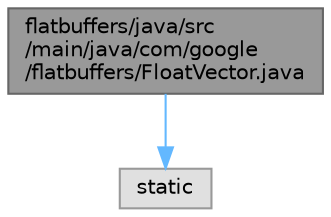 digraph "flatbuffers/java/src/main/java/com/google/flatbuffers/FloatVector.java"
{
 // LATEX_PDF_SIZE
  bgcolor="transparent";
  edge [fontname=Helvetica,fontsize=10,labelfontname=Helvetica,labelfontsize=10];
  node [fontname=Helvetica,fontsize=10,shape=box,height=0.2,width=0.4];
  Node1 [id="Node000001",label="flatbuffers/java/src\l/main/java/com/google\l/flatbuffers/FloatVector.java",height=0.2,width=0.4,color="gray40", fillcolor="grey60", style="filled", fontcolor="black",tooltip=" "];
  Node1 -> Node2 [id="edge1_Node000001_Node000002",color="steelblue1",style="solid",tooltip=" "];
  Node2 [id="Node000002",label="static",height=0.2,width=0.4,color="grey60", fillcolor="#E0E0E0", style="filled",tooltip=" "];
}
